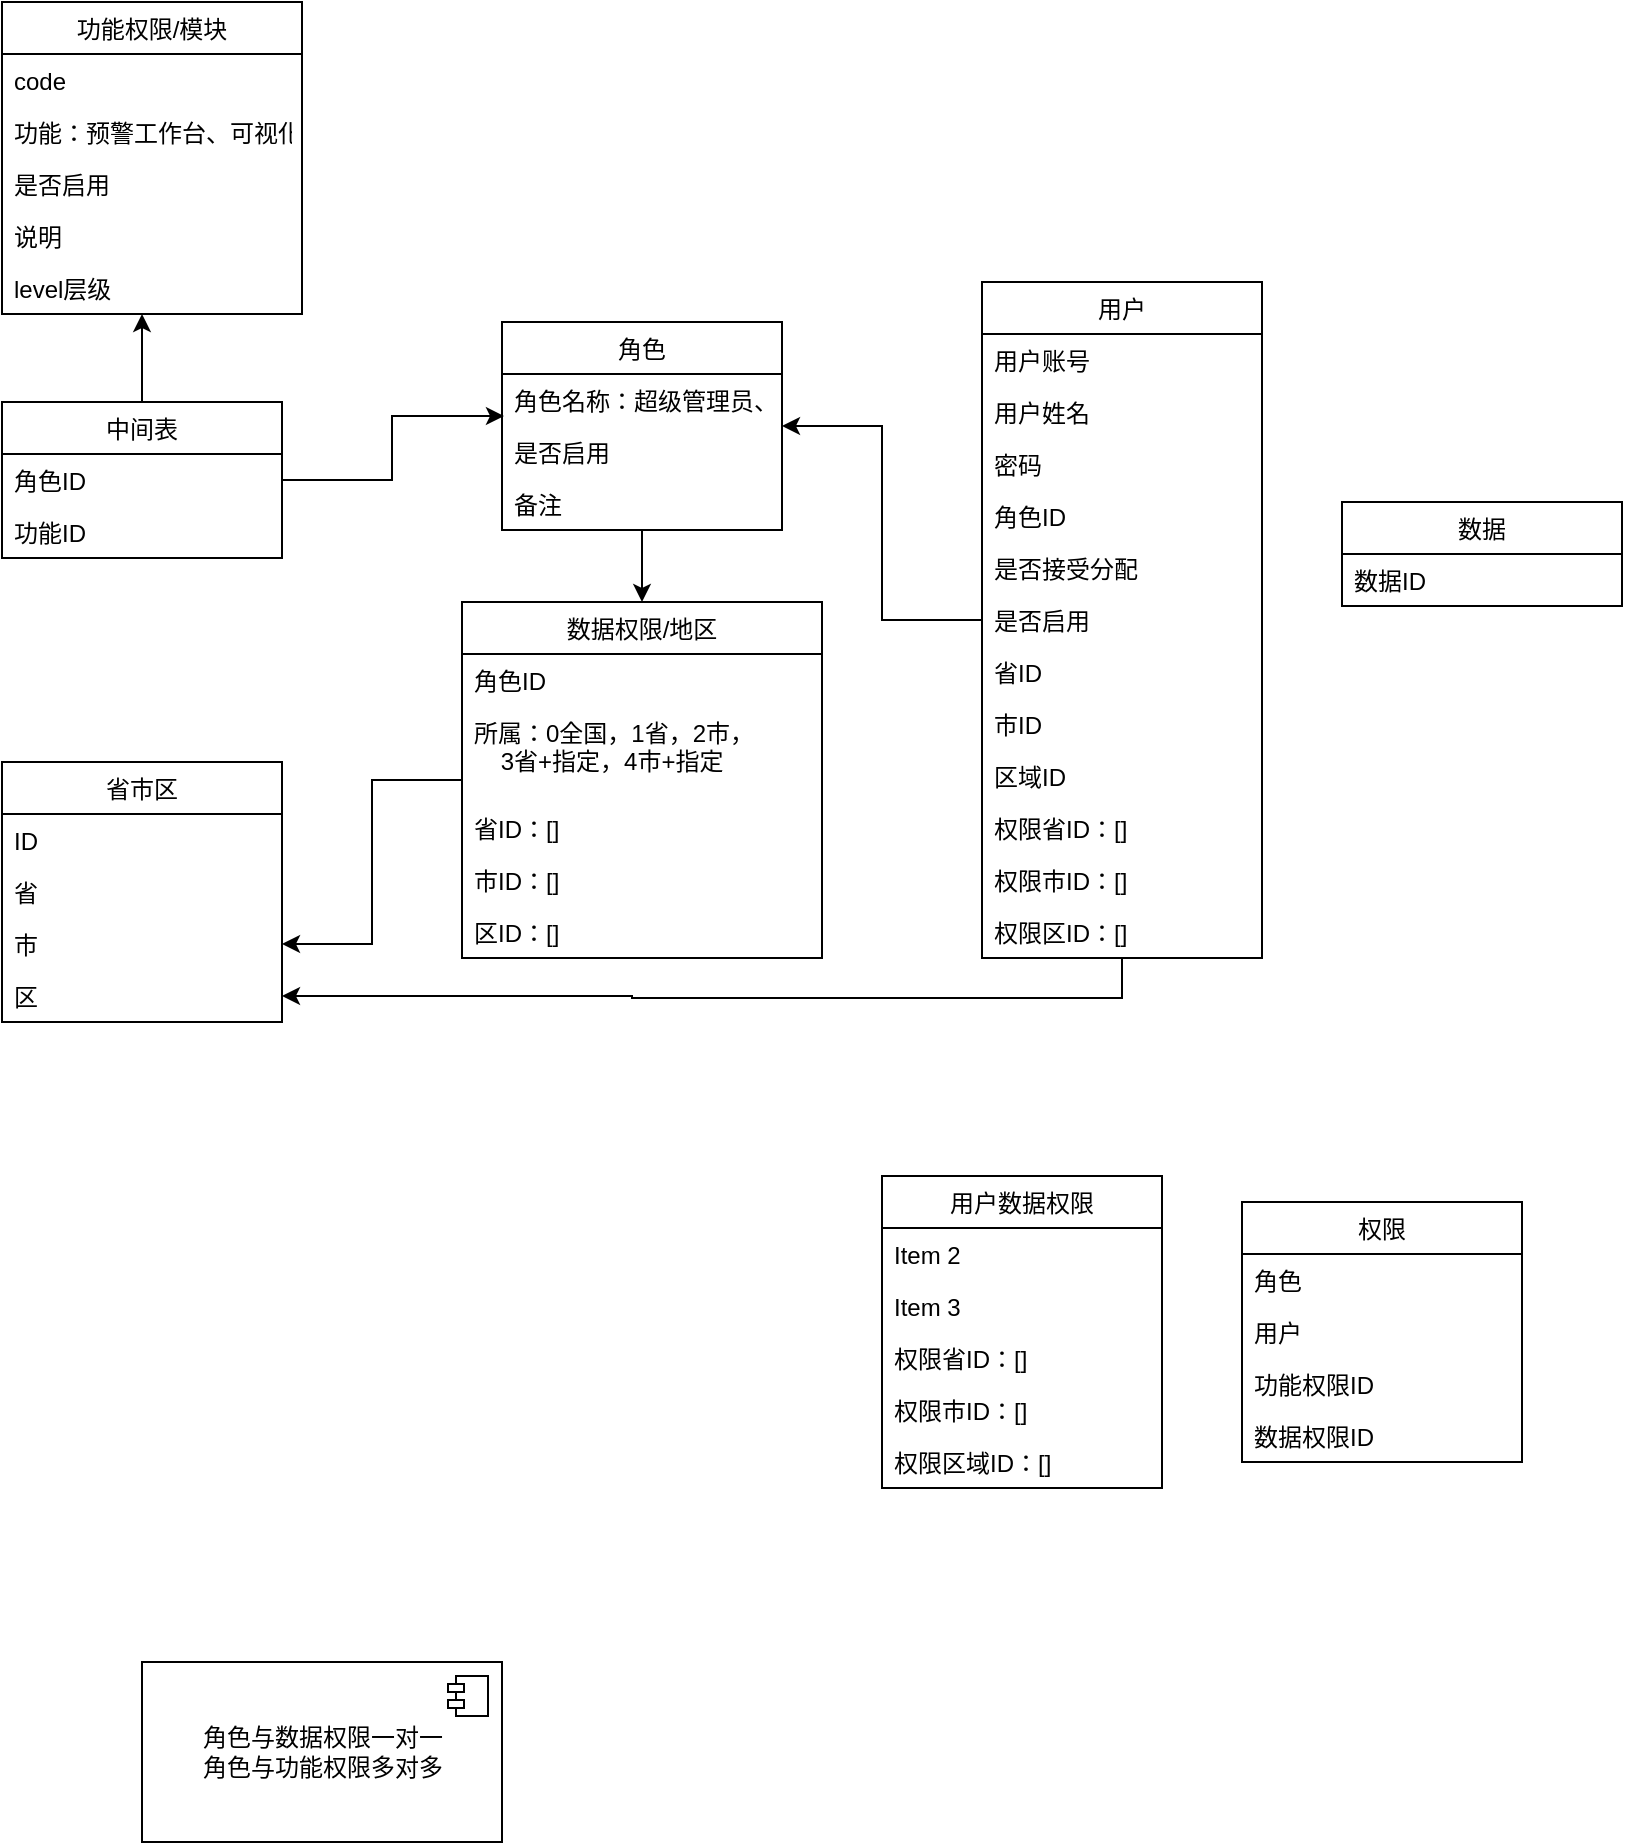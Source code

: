 <mxfile version="14.9.2" type="github">
  <diagram id="CnlPugVco9Rfhb4uANVK" name="Page-1">
    <mxGraphModel dx="1422" dy="762" grid="1" gridSize="10" guides="1" tooltips="1" connect="1" arrows="1" fold="1" page="1" pageScale="1" pageWidth="1200" pageHeight="1600" math="0" shadow="0">
      <root>
        <mxCell id="0" />
        <mxCell id="1" parent="0" />
        <mxCell id="QFxN7yIRBKlvJRT0lzvW-73" style="edgeStyle=orthogonalEdgeStyle;rounded=0;orthogonalLoop=1;jettySize=auto;html=1;entryX=1;entryY=0.5;entryDx=0;entryDy=0;" edge="1" parent="1" source="m7TE0_eAiULkqY9xw08K-10" target="QFxN7yIRBKlvJRT0lzvW-54">
          <mxGeometry relative="1" as="geometry" />
        </mxCell>
        <mxCell id="QFxN7yIRBKlvJRT0lzvW-81" style="edgeStyle=orthogonalEdgeStyle;rounded=0;orthogonalLoop=1;jettySize=auto;html=1;" edge="1" parent="1" source="m7TE0_eAiULkqY9xw08K-10" target="m7TE0_eAiULkqY9xw08K-45">
          <mxGeometry relative="1" as="geometry" />
        </mxCell>
        <mxCell id="m7TE0_eAiULkqY9xw08K-10" value="用户" style="swimlane;fontStyle=0;childLayout=stackLayout;horizontal=1;startSize=26;horizontalStack=0;resizeParent=1;resizeParentMax=0;resizeLast=0;collapsible=1;marginBottom=0;" parent="1" vertex="1">
          <mxGeometry x="540" y="160" width="140" height="338" as="geometry" />
        </mxCell>
        <mxCell id="m7TE0_eAiULkqY9xw08K-11" value="用户账号" style="text;strokeColor=none;fillColor=none;align=left;verticalAlign=top;spacingLeft=4;spacingRight=4;overflow=hidden;rotatable=0;points=[[0,0.5],[1,0.5]];portConstraint=eastwest;" parent="m7TE0_eAiULkqY9xw08K-10" vertex="1">
          <mxGeometry y="26" width="140" height="26" as="geometry" />
        </mxCell>
        <mxCell id="m7TE0_eAiULkqY9xw08K-82" value="用户姓名" style="text;strokeColor=none;fillColor=none;align=left;verticalAlign=top;spacingLeft=4;spacingRight=4;overflow=hidden;rotatable=0;points=[[0,0.5],[1,0.5]];portConstraint=eastwest;" parent="m7TE0_eAiULkqY9xw08K-10" vertex="1">
          <mxGeometry y="52" width="140" height="26" as="geometry" />
        </mxCell>
        <mxCell id="m7TE0_eAiULkqY9xw08K-12" value="密码" style="text;strokeColor=none;fillColor=none;align=left;verticalAlign=top;spacingLeft=4;spacingRight=4;overflow=hidden;rotatable=0;points=[[0,0.5],[1,0.5]];portConstraint=eastwest;" parent="m7TE0_eAiULkqY9xw08K-10" vertex="1">
          <mxGeometry y="78" width="140" height="26" as="geometry" />
        </mxCell>
        <mxCell id="QFxN7yIRBKlvJRT0lzvW-82" value="角色ID" style="text;strokeColor=none;fillColor=none;align=left;verticalAlign=top;spacingLeft=4;spacingRight=4;overflow=hidden;rotatable=0;points=[[0,0.5],[1,0.5]];portConstraint=eastwest;" vertex="1" parent="m7TE0_eAiULkqY9xw08K-10">
          <mxGeometry y="104" width="140" height="26" as="geometry" />
        </mxCell>
        <mxCell id="m7TE0_eAiULkqY9xw08K-69" value="是否接受分配" style="text;strokeColor=none;fillColor=none;align=left;verticalAlign=top;spacingLeft=4;spacingRight=4;overflow=hidden;rotatable=0;points=[[0,0.5],[1,0.5]];portConstraint=eastwest;" parent="m7TE0_eAiULkqY9xw08K-10" vertex="1">
          <mxGeometry y="130" width="140" height="26" as="geometry" />
        </mxCell>
        <mxCell id="m7TE0_eAiULkqY9xw08K-80" value="是否启用" style="text;strokeColor=none;fillColor=none;align=left;verticalAlign=top;spacingLeft=4;spacingRight=4;overflow=hidden;rotatable=0;points=[[0,0.5],[1,0.5]];portConstraint=eastwest;" parent="m7TE0_eAiULkqY9xw08K-10" vertex="1">
          <mxGeometry y="156" width="140" height="26" as="geometry" />
        </mxCell>
        <mxCell id="QFxN7yIRBKlvJRT0lzvW-50" value="省ID" style="text;strokeColor=none;fillColor=none;align=left;verticalAlign=top;spacingLeft=4;spacingRight=4;overflow=hidden;rotatable=0;points=[[0,0.5],[1,0.5]];portConstraint=eastwest;" vertex="1" parent="m7TE0_eAiULkqY9xw08K-10">
          <mxGeometry y="182" width="140" height="26" as="geometry" />
        </mxCell>
        <mxCell id="QFxN7yIRBKlvJRT0lzvW-51" value="市ID" style="text;strokeColor=none;fillColor=none;align=left;verticalAlign=top;spacingLeft=4;spacingRight=4;overflow=hidden;rotatable=0;points=[[0,0.5],[1,0.5]];portConstraint=eastwest;" vertex="1" parent="m7TE0_eAiULkqY9xw08K-10">
          <mxGeometry y="208" width="140" height="26" as="geometry" />
        </mxCell>
        <mxCell id="QFxN7yIRBKlvJRT0lzvW-52" value="区域ID" style="text;strokeColor=none;fillColor=none;align=left;verticalAlign=top;spacingLeft=4;spacingRight=4;overflow=hidden;rotatable=0;points=[[0,0.5],[1,0.5]];portConstraint=eastwest;" vertex="1" parent="m7TE0_eAiULkqY9xw08K-10">
          <mxGeometry y="234" width="140" height="26" as="geometry" />
        </mxCell>
        <mxCell id="QFxN7yIRBKlvJRT0lzvW-20" value="权限省ID：[]" style="text;strokeColor=none;fillColor=none;align=left;verticalAlign=top;spacingLeft=4;spacingRight=4;overflow=hidden;rotatable=0;points=[[0,0.5],[1,0.5]];portConstraint=eastwest;" vertex="1" parent="m7TE0_eAiULkqY9xw08K-10">
          <mxGeometry y="260" width="140" height="26" as="geometry" />
        </mxCell>
        <mxCell id="QFxN7yIRBKlvJRT0lzvW-21" value="权限市ID：[]" style="text;strokeColor=none;fillColor=none;align=left;verticalAlign=top;spacingLeft=4;spacingRight=4;overflow=hidden;rotatable=0;points=[[0,0.5],[1,0.5]];portConstraint=eastwest;" vertex="1" parent="m7TE0_eAiULkqY9xw08K-10">
          <mxGeometry y="286" width="140" height="26" as="geometry" />
        </mxCell>
        <mxCell id="m7TE0_eAiULkqY9xw08K-79" value="权限区ID：[]" style="text;strokeColor=none;fillColor=none;align=left;verticalAlign=top;spacingLeft=4;spacingRight=4;overflow=hidden;rotatable=0;points=[[0,0.5],[1,0.5]];portConstraint=eastwest;" parent="m7TE0_eAiULkqY9xw08K-10" vertex="1">
          <mxGeometry y="312" width="140" height="26" as="geometry" />
        </mxCell>
        <mxCell id="QFxN7yIRBKlvJRT0lzvW-74" style="edgeStyle=orthogonalEdgeStyle;rounded=0;orthogonalLoop=1;jettySize=auto;html=1;entryX=1;entryY=0.5;entryDx=0;entryDy=0;" edge="1" parent="1" source="m7TE0_eAiULkqY9xw08K-19" target="QFxN7yIRBKlvJRT0lzvW-53">
          <mxGeometry relative="1" as="geometry" />
        </mxCell>
        <mxCell id="m7TE0_eAiULkqY9xw08K-19" value="数据权限/地区" style="swimlane;fontStyle=0;childLayout=stackLayout;horizontal=1;startSize=26;horizontalStack=0;resizeParent=1;resizeParentMax=0;resizeLast=0;collapsible=1;marginBottom=0;" parent="1" vertex="1">
          <mxGeometry x="280" y="320" width="180" height="178" as="geometry" />
        </mxCell>
        <mxCell id="m7TE0_eAiULkqY9xw08K-20" value="角色ID" style="text;strokeColor=none;fillColor=none;align=left;verticalAlign=top;spacingLeft=4;spacingRight=4;overflow=hidden;rotatable=0;points=[[0,0.5],[1,0.5]];portConstraint=eastwest;" parent="m7TE0_eAiULkqY9xw08K-19" vertex="1">
          <mxGeometry y="26" width="180" height="26" as="geometry" />
        </mxCell>
        <mxCell id="m7TE0_eAiULkqY9xw08K-21" value="所属：0全国，1省，2市，&#xa;    3省+指定，4市+指定" style="text;strokeColor=none;fillColor=none;align=left;verticalAlign=top;spacingLeft=4;spacingRight=4;overflow=hidden;rotatable=0;points=[[0,0.5],[1,0.5]];portConstraint=eastwest;" parent="m7TE0_eAiULkqY9xw08K-19" vertex="1">
          <mxGeometry y="52" width="180" height="48" as="geometry" />
        </mxCell>
        <mxCell id="QFxN7yIRBKlvJRT0lzvW-30" value="省ID：[]" style="text;strokeColor=none;fillColor=none;align=left;verticalAlign=top;spacingLeft=4;spacingRight=4;overflow=hidden;rotatable=0;points=[[0,0.5],[1,0.5]];portConstraint=eastwest;" vertex="1" parent="m7TE0_eAiULkqY9xw08K-19">
          <mxGeometry y="100" width="180" height="26" as="geometry" />
        </mxCell>
        <mxCell id="QFxN7yIRBKlvJRT0lzvW-33" value="市ID：[]" style="text;strokeColor=none;fillColor=none;align=left;verticalAlign=top;spacingLeft=4;spacingRight=4;overflow=hidden;rotatable=0;points=[[0,0.5],[1,0.5]];portConstraint=eastwest;" vertex="1" parent="m7TE0_eAiULkqY9xw08K-19">
          <mxGeometry y="126" width="180" height="26" as="geometry" />
        </mxCell>
        <mxCell id="QFxN7yIRBKlvJRT0lzvW-31" value="区ID：[]" style="text;strokeColor=none;fillColor=none;align=left;verticalAlign=top;spacingLeft=4;spacingRight=4;overflow=hidden;rotatable=0;points=[[0,0.5],[1,0.5]];portConstraint=eastwest;" vertex="1" parent="m7TE0_eAiULkqY9xw08K-19">
          <mxGeometry y="152" width="180" height="26" as="geometry" />
        </mxCell>
        <mxCell id="m7TE0_eAiULkqY9xw08K-64" style="edgeStyle=orthogonalEdgeStyle;rounded=0;orthogonalLoop=1;jettySize=auto;html=1;startArrow=none;" parent="1" source="m7TE0_eAiULkqY9xw08K-78" target="m7TE0_eAiULkqY9xw08K-19" edge="1">
          <mxGeometry relative="1" as="geometry">
            <Array as="points">
              <mxPoint x="360" y="449" />
            </Array>
            <mxPoint x="370" y="433" as="sourcePoint" />
          </mxGeometry>
        </mxCell>
        <mxCell id="m7TE0_eAiULkqY9xw08K-45" value="角色" style="swimlane;fontStyle=0;childLayout=stackLayout;horizontal=1;startSize=26;horizontalStack=0;resizeParent=1;resizeParentMax=0;resizeLast=0;collapsible=1;marginBottom=0;" parent="1" vertex="1">
          <mxGeometry x="300" y="180" width="140" height="104" as="geometry" />
        </mxCell>
        <mxCell id="m7TE0_eAiULkqY9xw08K-47" value="角色名称：超级管理员、系统管理员" style="text;strokeColor=none;fillColor=none;align=left;verticalAlign=top;spacingLeft=4;spacingRight=4;overflow=hidden;rotatable=0;points=[[0,0.5],[1,0.5]];portConstraint=eastwest;" parent="m7TE0_eAiULkqY9xw08K-45" vertex="1">
          <mxGeometry y="26" width="140" height="26" as="geometry" />
        </mxCell>
        <mxCell id="m7TE0_eAiULkqY9xw08K-51" value="是否启用" style="text;strokeColor=none;fillColor=none;align=left;verticalAlign=top;spacingLeft=4;spacingRight=4;overflow=hidden;rotatable=0;points=[[0,0.5],[1,0.5]];portConstraint=eastwest;" parent="m7TE0_eAiULkqY9xw08K-45" vertex="1">
          <mxGeometry y="52" width="140" height="26" as="geometry" />
        </mxCell>
        <mxCell id="m7TE0_eAiULkqY9xw08K-78" value="备注" style="text;strokeColor=none;fillColor=none;align=left;verticalAlign=top;spacingLeft=4;spacingRight=4;overflow=hidden;rotatable=0;points=[[0,0.5],[1,0.5]];portConstraint=eastwest;" parent="m7TE0_eAiULkqY9xw08K-45" vertex="1">
          <mxGeometry y="78" width="140" height="26" as="geometry" />
        </mxCell>
        <mxCell id="m7TE0_eAiULkqY9xw08K-54" value="功能权限/模块" style="swimlane;fontStyle=0;childLayout=stackLayout;horizontal=1;startSize=26;horizontalStack=0;resizeParent=1;resizeParentMax=0;resizeLast=0;collapsible=1;marginBottom=0;" parent="1" vertex="1">
          <mxGeometry x="50" y="20" width="150" height="156" as="geometry">
            <mxRectangle x="50" y="20" width="110" height="26" as="alternateBounds" />
          </mxGeometry>
        </mxCell>
        <mxCell id="m7TE0_eAiULkqY9xw08K-56" value="code" style="text;strokeColor=none;fillColor=none;align=left;verticalAlign=top;spacingLeft=4;spacingRight=4;overflow=hidden;rotatable=0;points=[[0,0.5],[1,0.5]];portConstraint=eastwest;" parent="m7TE0_eAiULkqY9xw08K-54" vertex="1">
          <mxGeometry y="26" width="150" height="26" as="geometry" />
        </mxCell>
        <mxCell id="QFxN7yIRBKlvJRT0lzvW-84" value="功能：预警工作台、可视化大屏" style="text;strokeColor=none;fillColor=none;align=left;verticalAlign=top;spacingLeft=4;spacingRight=4;overflow=hidden;rotatable=0;points=[[0,0.5],[1,0.5]];portConstraint=eastwest;" vertex="1" parent="m7TE0_eAiULkqY9xw08K-54">
          <mxGeometry y="52" width="150" height="26" as="geometry" />
        </mxCell>
        <mxCell id="m7TE0_eAiULkqY9xw08K-57" value="是否启用" style="text;strokeColor=none;fillColor=none;align=left;verticalAlign=top;spacingLeft=4;spacingRight=4;overflow=hidden;rotatable=0;points=[[0,0.5],[1,0.5]];portConstraint=eastwest;" parent="m7TE0_eAiULkqY9xw08K-54" vertex="1">
          <mxGeometry y="78" width="150" height="26" as="geometry" />
        </mxCell>
        <mxCell id="m7TE0_eAiULkqY9xw08K-58" value="说明" style="text;strokeColor=none;fillColor=none;align=left;verticalAlign=top;spacingLeft=4;spacingRight=4;overflow=hidden;rotatable=0;points=[[0,0.5],[1,0.5]];portConstraint=eastwest;" parent="m7TE0_eAiULkqY9xw08K-54" vertex="1">
          <mxGeometry y="104" width="150" height="26" as="geometry" />
        </mxCell>
        <mxCell id="QFxN7yIRBKlvJRT0lzvW-83" value="level层级" style="text;strokeColor=none;fillColor=none;align=left;verticalAlign=top;spacingLeft=4;spacingRight=4;overflow=hidden;rotatable=0;points=[[0,0.5],[1,0.5]];portConstraint=eastwest;" vertex="1" parent="m7TE0_eAiULkqY9xw08K-54">
          <mxGeometry y="130" width="150" height="26" as="geometry" />
        </mxCell>
        <mxCell id="m7TE0_eAiULkqY9xw08K-65" value="省市区" style="swimlane;fontStyle=0;childLayout=stackLayout;horizontal=1;startSize=26;horizontalStack=0;resizeParent=1;resizeParentMax=0;resizeLast=0;collapsible=1;marginBottom=0;fillColor=none;" parent="1" vertex="1">
          <mxGeometry x="50" y="400" width="140" height="130" as="geometry" />
        </mxCell>
        <mxCell id="m7TE0_eAiULkqY9xw08K-66" value="ID" style="text;strokeColor=none;fillColor=none;align=left;verticalAlign=top;spacingLeft=4;spacingRight=4;overflow=hidden;rotatable=0;points=[[0,0.5],[1,0.5]];portConstraint=eastwest;" parent="m7TE0_eAiULkqY9xw08K-65" vertex="1">
          <mxGeometry y="26" width="140" height="26" as="geometry" />
        </mxCell>
        <mxCell id="QFxN7yIRBKlvJRT0lzvW-1" value="省" style="text;strokeColor=none;fillColor=none;align=left;verticalAlign=top;spacingLeft=4;spacingRight=4;overflow=hidden;rotatable=0;points=[[0,0.5],[1,0.5]];portConstraint=eastwest;" vertex="1" parent="m7TE0_eAiULkqY9xw08K-65">
          <mxGeometry y="52" width="140" height="26" as="geometry" />
        </mxCell>
        <mxCell id="QFxN7yIRBKlvJRT0lzvW-53" value="市" style="text;strokeColor=none;fillColor=none;align=left;verticalAlign=top;spacingLeft=4;spacingRight=4;overflow=hidden;rotatable=0;points=[[0,0.5],[1,0.5]];portConstraint=eastwest;" vertex="1" parent="m7TE0_eAiULkqY9xw08K-65">
          <mxGeometry y="78" width="140" height="26" as="geometry" />
        </mxCell>
        <mxCell id="QFxN7yIRBKlvJRT0lzvW-54" value="区" style="text;strokeColor=none;fillColor=none;align=left;verticalAlign=top;spacingLeft=4;spacingRight=4;overflow=hidden;rotatable=0;points=[[0,0.5],[1,0.5]];portConstraint=eastwest;" vertex="1" parent="m7TE0_eAiULkqY9xw08K-65">
          <mxGeometry y="104" width="140" height="26" as="geometry" />
        </mxCell>
        <mxCell id="m7TE0_eAiULkqY9xw08K-89" style="edgeStyle=orthogonalEdgeStyle;rounded=0;orthogonalLoop=1;jettySize=auto;html=1;" parent="1" source="m7TE0_eAiULkqY9xw08K-70" target="m7TE0_eAiULkqY9xw08K-54" edge="1">
          <mxGeometry relative="1" as="geometry">
            <Array as="points">
              <mxPoint x="160" y="56" />
              <mxPoint x="160" y="90" />
              <mxPoint x="110" y="90" />
            </Array>
          </mxGeometry>
        </mxCell>
        <mxCell id="m7TE0_eAiULkqY9xw08K-70" value="中间表" style="swimlane;fontStyle=0;childLayout=stackLayout;horizontal=1;startSize=26;horizontalStack=0;resizeParent=1;resizeParentMax=0;resizeLast=0;collapsible=1;marginBottom=0;fillColor=none;" parent="1" vertex="1">
          <mxGeometry x="50" y="220" width="140" height="78" as="geometry" />
        </mxCell>
        <mxCell id="m7TE0_eAiULkqY9xw08K-71" value="角色ID" style="text;strokeColor=none;fillColor=none;align=left;verticalAlign=top;spacingLeft=4;spacingRight=4;overflow=hidden;rotatable=0;points=[[0,0.5],[1,0.5]];portConstraint=eastwest;" parent="m7TE0_eAiULkqY9xw08K-70" vertex="1">
          <mxGeometry y="26" width="140" height="26" as="geometry" />
        </mxCell>
        <mxCell id="m7TE0_eAiULkqY9xw08K-90" value="功能ID" style="text;strokeColor=none;fillColor=none;align=left;verticalAlign=top;spacingLeft=4;spacingRight=4;overflow=hidden;rotatable=0;points=[[0,0.5],[1,0.5]];portConstraint=eastwest;" parent="m7TE0_eAiULkqY9xw08K-70" vertex="1">
          <mxGeometry y="52" width="140" height="26" as="geometry" />
        </mxCell>
        <mxCell id="m7TE0_eAiULkqY9xw08K-91" style="edgeStyle=orthogonalEdgeStyle;rounded=0;orthogonalLoop=1;jettySize=auto;html=1;entryX=0.007;entryY=0.808;entryDx=0;entryDy=0;entryPerimeter=0;" parent="1" source="m7TE0_eAiULkqY9xw08K-71" target="m7TE0_eAiULkqY9xw08K-47" edge="1">
          <mxGeometry relative="1" as="geometry" />
        </mxCell>
        <mxCell id="m7TE0_eAiULkqY9xw08K-94" value="权限" style="swimlane;fontStyle=0;childLayout=stackLayout;horizontal=1;startSize=26;horizontalStack=0;resizeParent=1;resizeParentMax=0;resizeLast=0;collapsible=1;marginBottom=0;fillColor=none;" parent="1" vertex="1">
          <mxGeometry x="670" y="620" width="140" height="130" as="geometry" />
        </mxCell>
        <mxCell id="m7TE0_eAiULkqY9xw08K-98" value="角色" style="text;strokeColor=none;fillColor=none;align=left;verticalAlign=top;spacingLeft=4;spacingRight=4;overflow=hidden;rotatable=0;points=[[0,0.5],[1,0.5]];portConstraint=eastwest;" parent="m7TE0_eAiULkqY9xw08K-94" vertex="1">
          <mxGeometry y="26" width="140" height="26" as="geometry" />
        </mxCell>
        <mxCell id="m7TE0_eAiULkqY9xw08K-96" value="用户" style="text;strokeColor=none;fillColor=none;align=left;verticalAlign=top;spacingLeft=4;spacingRight=4;overflow=hidden;rotatable=0;points=[[0,0.5],[1,0.5]];portConstraint=eastwest;" parent="m7TE0_eAiULkqY9xw08K-94" vertex="1">
          <mxGeometry y="52" width="140" height="26" as="geometry" />
        </mxCell>
        <mxCell id="m7TE0_eAiULkqY9xw08K-95" value="功能权限ID" style="text;strokeColor=none;fillColor=none;align=left;verticalAlign=top;spacingLeft=4;spacingRight=4;overflow=hidden;rotatable=0;points=[[0,0.5],[1,0.5]];portConstraint=eastwest;" parent="m7TE0_eAiULkqY9xw08K-94" vertex="1">
          <mxGeometry y="78" width="140" height="26" as="geometry" />
        </mxCell>
        <mxCell id="m7TE0_eAiULkqY9xw08K-97" value="数据权限ID" style="text;strokeColor=none;fillColor=none;align=left;verticalAlign=top;spacingLeft=4;spacingRight=4;overflow=hidden;rotatable=0;points=[[0,0.5],[1,0.5]];portConstraint=eastwest;" parent="m7TE0_eAiULkqY9xw08K-94" vertex="1">
          <mxGeometry y="104" width="140" height="26" as="geometry" />
        </mxCell>
        <mxCell id="QFxN7yIRBKlvJRT0lzvW-56" value="用户数据权限" style="swimlane;fontStyle=0;childLayout=stackLayout;horizontal=1;startSize=26;horizontalStack=0;resizeParent=1;resizeParentMax=0;resizeLast=0;collapsible=1;marginBottom=0;" vertex="1" parent="1">
          <mxGeometry x="490" y="607" width="140" height="156" as="geometry" />
        </mxCell>
        <mxCell id="QFxN7yIRBKlvJRT0lzvW-58" value="Item 2" style="text;strokeColor=none;fillColor=none;align=left;verticalAlign=top;spacingLeft=4;spacingRight=4;overflow=hidden;rotatable=0;points=[[0,0.5],[1,0.5]];portConstraint=eastwest;" vertex="1" parent="QFxN7yIRBKlvJRT0lzvW-56">
          <mxGeometry y="26" width="140" height="26" as="geometry" />
        </mxCell>
        <mxCell id="QFxN7yIRBKlvJRT0lzvW-59" value="Item 3" style="text;strokeColor=none;fillColor=none;align=left;verticalAlign=top;spacingLeft=4;spacingRight=4;overflow=hidden;rotatable=0;points=[[0,0.5],[1,0.5]];portConstraint=eastwest;" vertex="1" parent="QFxN7yIRBKlvJRT0lzvW-56">
          <mxGeometry y="52" width="140" height="26" as="geometry" />
        </mxCell>
        <mxCell id="QFxN7yIRBKlvJRT0lzvW-60" value="权限省ID：[]" style="text;strokeColor=none;fillColor=none;align=left;verticalAlign=top;spacingLeft=4;spacingRight=4;overflow=hidden;rotatable=0;points=[[0,0.5],[1,0.5]];portConstraint=eastwest;" vertex="1" parent="QFxN7yIRBKlvJRT0lzvW-56">
          <mxGeometry y="78" width="140" height="26" as="geometry" />
        </mxCell>
        <mxCell id="QFxN7yIRBKlvJRT0lzvW-61" value="权限市ID：[]" style="text;strokeColor=none;fillColor=none;align=left;verticalAlign=top;spacingLeft=4;spacingRight=4;overflow=hidden;rotatable=0;points=[[0,0.5],[1,0.5]];portConstraint=eastwest;" vertex="1" parent="QFxN7yIRBKlvJRT0lzvW-56">
          <mxGeometry y="104" width="140" height="26" as="geometry" />
        </mxCell>
        <mxCell id="QFxN7yIRBKlvJRT0lzvW-62" value="权限区域ID：[]" style="text;strokeColor=none;fillColor=none;align=left;verticalAlign=top;spacingLeft=4;spacingRight=4;overflow=hidden;rotatable=0;points=[[0,0.5],[1,0.5]];portConstraint=eastwest;" vertex="1" parent="QFxN7yIRBKlvJRT0lzvW-56">
          <mxGeometry y="130" width="140" height="26" as="geometry" />
        </mxCell>
        <mxCell id="QFxN7yIRBKlvJRT0lzvW-71" value="角色与数据权限一对一&lt;br&gt;角色与功能权限多对多" style="html=1;dropTarget=0;" vertex="1" parent="1">
          <mxGeometry x="120" y="850" width="180" height="90" as="geometry" />
        </mxCell>
        <mxCell id="QFxN7yIRBKlvJRT0lzvW-72" value="" style="shape=module;jettyWidth=8;jettyHeight=4;" vertex="1" parent="QFxN7yIRBKlvJRT0lzvW-71">
          <mxGeometry x="1" width="20" height="20" relative="1" as="geometry">
            <mxPoint x="-27" y="7" as="offset" />
          </mxGeometry>
        </mxCell>
        <mxCell id="QFxN7yIRBKlvJRT0lzvW-75" value="数据" style="swimlane;fontStyle=0;childLayout=stackLayout;horizontal=1;startSize=26;horizontalStack=0;resizeParent=1;resizeParentMax=0;resizeLast=0;collapsible=1;marginBottom=0;fillColor=none;" vertex="1" parent="1">
          <mxGeometry x="720" y="270" width="140" height="52" as="geometry" />
        </mxCell>
        <mxCell id="QFxN7yIRBKlvJRT0lzvW-77" value="数据ID" style="text;strokeColor=none;fillColor=none;align=left;verticalAlign=top;spacingLeft=4;spacingRight=4;overflow=hidden;rotatable=0;points=[[0,0.5],[1,0.5]];portConstraint=eastwest;" vertex="1" parent="QFxN7yIRBKlvJRT0lzvW-75">
          <mxGeometry y="26" width="140" height="26" as="geometry" />
        </mxCell>
      </root>
    </mxGraphModel>
  </diagram>
</mxfile>
